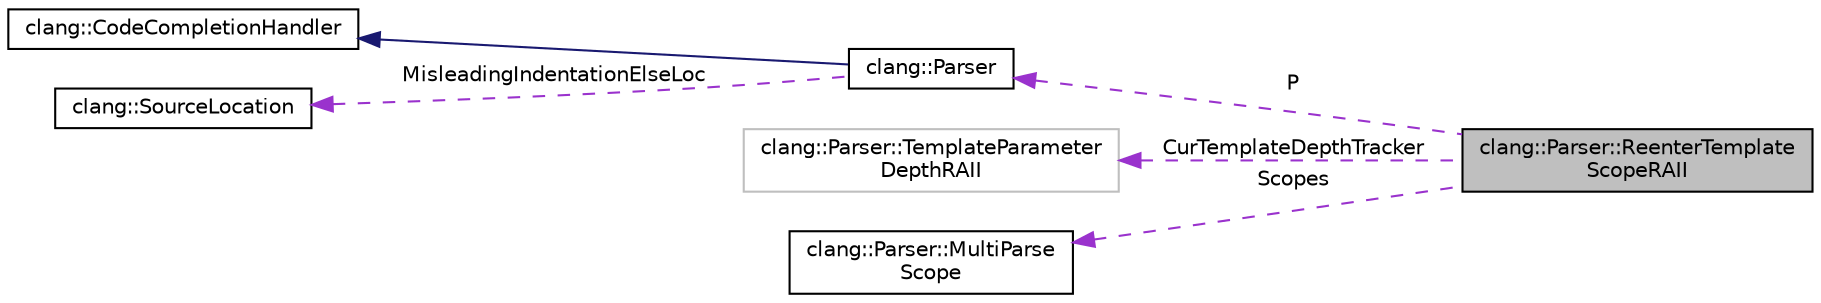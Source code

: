digraph "clang::Parser::ReenterTemplateScopeRAII"
{
 // LATEX_PDF_SIZE
  bgcolor="transparent";
  edge [fontname="Helvetica",fontsize="10",labelfontname="Helvetica",labelfontsize="10"];
  node [fontname="Helvetica",fontsize="10",shape=record];
  rankdir="LR";
  Node1 [label="clang::Parser::ReenterTemplate\lScopeRAII",height=0.2,width=0.4,color="black", fillcolor="grey75", style="filled", fontcolor="black",tooltip="Utility to re-enter a possibly-templated scope while parsing its late-parsed components."];
  Node2 -> Node1 [dir="back",color="darkorchid3",fontsize="10",style="dashed",label=" P" ,fontname="Helvetica"];
  Node2 [label="clang::Parser",height=0.2,width=0.4,color="black",URL="$classclang_1_1Parser.html",tooltip="Parser - This implements a parser for the C family of languages."];
  Node3 -> Node2 [dir="back",color="midnightblue",fontsize="10",style="solid",fontname="Helvetica"];
  Node3 [label="clang::CodeCompletionHandler",height=0.2,width=0.4,color="black",URL="$classclang_1_1CodeCompletionHandler.html",tooltip="Callback handler that receives notifications when performing code completion within the preprocessor."];
  Node4 -> Node2 [dir="back",color="darkorchid3",fontsize="10",style="dashed",label=" MisleadingIndentationElseLoc" ,fontname="Helvetica"];
  Node4 [label="clang::SourceLocation",height=0.2,width=0.4,color="black",URL="$classclang_1_1SourceLocation.html",tooltip="Encodes a location in the source."];
  Node5 -> Node1 [dir="back",color="darkorchid3",fontsize="10",style="dashed",label=" CurTemplateDepthTracker" ,fontname="Helvetica"];
  Node5 [label="clang::Parser::TemplateParameter\lDepthRAII",height=0.2,width=0.4,color="grey75",tooltip="RAII class that manages the template parameter depth."];
  Node6 -> Node1 [dir="back",color="darkorchid3",fontsize="10",style="dashed",label=" Scopes" ,fontname="Helvetica"];
  Node6 [label="clang::Parser::MultiParse\lScope",height=0.2,width=0.4,color="black",URL="$classclang_1_1Parser_1_1MultiParseScope.html",tooltip="Introduces zero or more scopes for parsing."];
}
